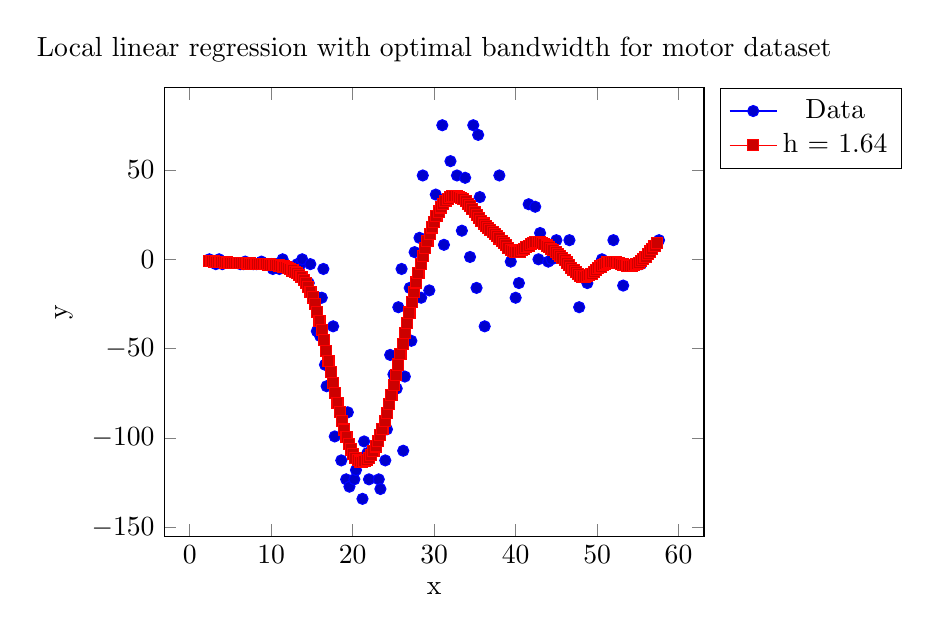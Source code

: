 \begin{tikzpicture}[]
\begin{axis}[legend pos = {outer north east}, ylabel = {y}, title = {Local linear regression with optimal bandwidth for motor dataset}, xlabel = {x}]\addplot+[draw=none, ] coordinates {
(2.4, 0.0)
(2.6, -1.3)
(3.2, -2.7)
(3.6, 0.0)
(4.0, -2.7)
(6.2, -2.7)
(6.6, -2.7)
(6.8, -1.3)
(7.8, -2.7)
(8.2, -2.7)
(8.8, -1.3)
(9.6, -2.7)
(10.0, -2.7)
(10.2, -5.4)
(10.6, -2.7)
(11.0, -5.4)
(11.4, 0.0)
(13.2, -2.7)
(13.6, -2.7)
(13.8, 0.0)
(14.6, -13.3)
(14.8, -2.7)
(15.4, -22.8)
(15.6, -40.2)
(15.8, -21.5)
(16.0, -42.9)
(16.2, -21.5)
(16.4, -5.4)
(16.6, -59.0)
(16.8, -71.0)
(17.6, -37.5)
(17.8, -99.1)
(18.6, -112.5)
(19.2, -123.1)
(19.4, -85.6)
(19.6, -127.2)
(20.2, -123.1)
(20.4, -117.9)
(21.2, -134.0)
(21.4, -101.9)
(21.8, -108.4)
(22.0, -123.1)
(23.2, -123.1)
(23.4, -128.5)
(24.0, -112.5)
(24.2, -95.1)
(24.6, -53.5)
(25.0, -64.4)
(25.4, -72.3)
(25.6, -26.8)
(26.0, -5.4)
(26.2, -107.1)
(26.4, -65.6)
(27.0, -16.0)
(27.2, -45.6)
(27.6, 4.0)
(28.2, 12.0)
(28.4, -21.5)
(28.6, 46.9)
(29.4, -17.4)
(30.2, 36.2)
(31.0, 75.0)
(31.2, 8.1)
(32.0, 54.9)
(32.8, 46.9)
(33.4, 16.0)
(33.8, 45.6)
(34.4, 1.3)
(34.8, 75.0)
(35.2, -16.0)
(35.4, 69.6)
(35.6, 34.8)
(36.2, -37.5)
(38.0, 46.9)
(39.2, 5.4)
(39.4, -1.3)
(40.0, -21.5)
(40.4, -13.3)
(41.6, 30.8)
(42.4, 29.4)
(42.8, 0.0)
(43.0, 14.7)
(44.0, -1.3)
(44.4, 0.0)
(45.0, 10.7)
(46.6, 10.7)
(47.8, -26.8)
(48.8, -13.3)
(50.6, 0.0)
(52.0, 10.7)
(53.2, -14.7)
(55.0, -2.7)
(55.4, -2.7)
(57.6, 10.7)
};
\addlegendentry{Data}
\addplot+[draw=none, ] coordinates {
(2.4, -0.832)
(2.676, -1.029)
(2.952, -1.197)
(3.228, -1.34)
(3.504, -1.461)
(3.78, -1.567)
(4.056, -1.66)
(4.332, -1.744)
(4.608, -1.82)
(4.884, -1.891)
(5.16, -1.958)
(5.436, -2.02)
(5.712, -2.079)
(5.988, -2.134)
(6.264, -2.185)
(6.54, -2.232)
(6.816, -2.275)
(7.092, -2.318)
(7.368, -2.361)
(7.644, -2.409)
(7.92, -2.462)
(8.196, -2.521)
(8.472, -2.586)
(8.748, -2.656)
(9.024, -2.729)
(9.3, -2.803)
(9.576, -2.876)
(9.852, -2.948)
(10.128, -3.024)
(10.404, -3.116)
(10.68, -3.243)
(10.956, -3.425)
(11.232, -3.681)
(11.508, -4.022)
(11.784, -4.453)
(12.06, -4.973)
(12.336, -5.574)
(12.612, -6.25)
(12.888, -7.002)
(13.164, -7.843)
(13.44, -8.807)
(13.716, -9.957)
(13.992, -11.374)
(14.268, -13.151)
(14.544, -15.369)
(14.82, -18.09)
(15.096, -21.347)
(15.372, -25.152)
(15.648, -29.496)
(15.924, -34.343)
(16.2, -39.629)
(16.476, -45.26)
(16.752, -51.123)
(17.028, -57.101)
(17.304, -63.089)
(17.58, -68.996)
(17.856, -74.752)
(18.132, -80.301)
(18.408, -85.595)
(18.684, -90.585)
(18.96, -95.22)
(19.236, -99.441)
(19.512, -103.185)
(19.788, -106.389)
(20.064, -109.0)
(20.34, -110.989)
(20.616, -112.354)
(20.892, -113.118)
(21.168, -113.319)
(21.444, -113.0)
(21.72, -112.199)
(21.996, -110.948)
(22.272, -109.273)
(22.548, -107.188)
(22.824, -104.702)
(23.1, -101.812)
(23.376, -98.509)
(23.652, -94.784)
(23.928, -90.629)
(24.204, -86.059)
(24.48, -81.109)
(24.756, -75.841)
(25.032, -70.333)
(25.308, -64.664)
(25.584, -58.9)
(25.86, -53.087)
(26.136, -47.253)
(26.412, -41.413)
(26.688, -35.581)
(26.964, -29.782)
(27.24, -24.051)
(27.516, -18.434)
(27.792, -12.987)
(28.068, -7.759)
(28.344, -2.789)
(28.62, 1.901)
(28.896, 6.305)
(29.172, 10.425)
(29.448, 14.265)
(29.724, 17.823)
(30.0, 21.092)
(30.276, 24.057)
(30.552, 26.703)
(30.828, 29.017)
(31.104, 30.988)
(31.38, 32.608)
(31.656, 33.871)
(31.932, 34.778)
(32.208, 35.333)
(32.484, 35.549)
(32.76, 35.448)
(33.036, 35.056)
(33.312, 34.403)
(33.588, 33.518)
(33.864, 32.423)
(34.14, 31.134)
(34.416, 29.667)
(34.692, 28.047)
(34.968, 26.323)
(35.244, 24.575)
(35.52, 22.9)
(35.796, 21.376)
(36.072, 20.023)
(36.348, 18.807)
(36.624, 17.662)
(36.9, 16.525)
(37.176, 15.362)
(37.452, 14.16)
(37.728, 12.926)
(38.004, 11.668)
(38.28, 10.391)
(38.556, 9.09)
(38.832, 7.774)
(39.108, 6.489)
(39.384, 5.34)
(39.66, 4.471)
(39.936, 4.002)
(40.212, 3.971)
(40.488, 4.334)
(40.764, 4.992)
(41.04, 5.835)
(41.316, 6.757)
(41.592, 7.666)
(41.868, 8.481)
(42.144, 9.129)
(42.42, 9.547)
(42.696, 9.69)
(42.972, 9.542)
(43.248, 9.122)
(43.524, 8.483)
(43.8, 7.7)
(44.076, 6.845)
(44.352, 5.961)
(44.628, 5.061)
(44.904, 4.124)
(45.18, 3.121)
(45.456, 2.025)
(45.732, 0.827)
(46.008, -0.467)
(46.284, -1.834)
(46.56, -3.244)
(46.836, -4.657)
(47.112, -6.022)
(47.388, -7.277)
(47.664, -8.345)
(47.94, -9.142)
(48.216, -9.598)
(48.492, -9.679)
(48.768, -9.399)
(49.044, -8.817)
(49.32, -8.013)
(49.596, -7.068)
(49.872, -6.055)
(50.148, -5.032)
(50.424, -4.052)
(50.7, -3.162)
(50.976, -2.41)
(51.252, -1.838)
(51.528, -1.48)
(51.804, -1.349)
(52.08, -1.433)
(52.356, -1.693)
(52.632, -2.069)
(52.908, -2.499)
(53.184, -2.918)
(53.46, -3.274)
(53.736, -3.52)
(54.012, -3.62)
(54.288, -3.54)
(54.564, -3.253)
(54.84, -2.742)
(55.116, -2.001)
(55.392, -1.04)
(55.668, 0.113)
(55.944, 1.418)
(56.22, 2.831)
(56.496, 4.316)
(56.772, 5.843)
(57.048, 7.396)
(57.324, 8.962)
};
\addlegendentry{h = 1.64}
\end{axis}

\end{tikzpicture}
